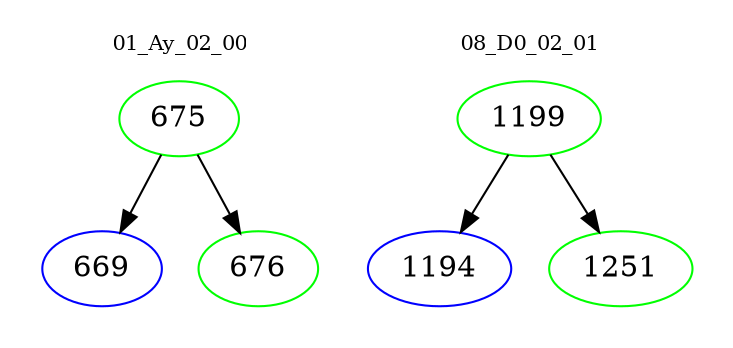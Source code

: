 digraph{
subgraph cluster_0 {
color = white
label = "01_Ay_02_00";
fontsize=10;
T0_675 [label="675", color="green"]
T0_675 -> T0_669 [color="black"]
T0_669 [label="669", color="blue"]
T0_675 -> T0_676 [color="black"]
T0_676 [label="676", color="green"]
}
subgraph cluster_1 {
color = white
label = "08_D0_02_01";
fontsize=10;
T1_1199 [label="1199", color="green"]
T1_1199 -> T1_1194 [color="black"]
T1_1194 [label="1194", color="blue"]
T1_1199 -> T1_1251 [color="black"]
T1_1251 [label="1251", color="green"]
}
}
